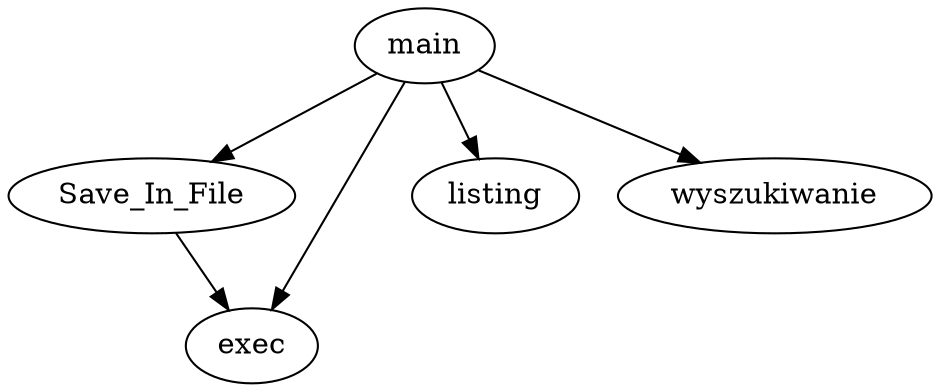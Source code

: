 digraph files_graph
{
Save_In_File->exec
main->listing
main->wyszukiwanie
main->Save_In_File
main->exec
}